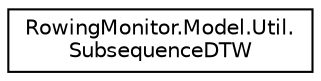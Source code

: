 digraph "Graphical Class Hierarchy"
{
  edge [fontname="Helvetica",fontsize="10",labelfontname="Helvetica",labelfontsize="10"];
  node [fontname="Helvetica",fontsize="10",shape=record];
  rankdir="LR";
  Node0 [label="RowingMonitor.Model.Util.\lSubsequenceDTW",height=0.2,width=0.4,color="black", fillcolor="white", style="filled",URL="$class_rowing_monitor_1_1_model_1_1_util_1_1_subsequence_d_t_w.html",tooltip="Compares an online data stream with a template stream. Uses the SPRING DTW algorithm. "];
}
